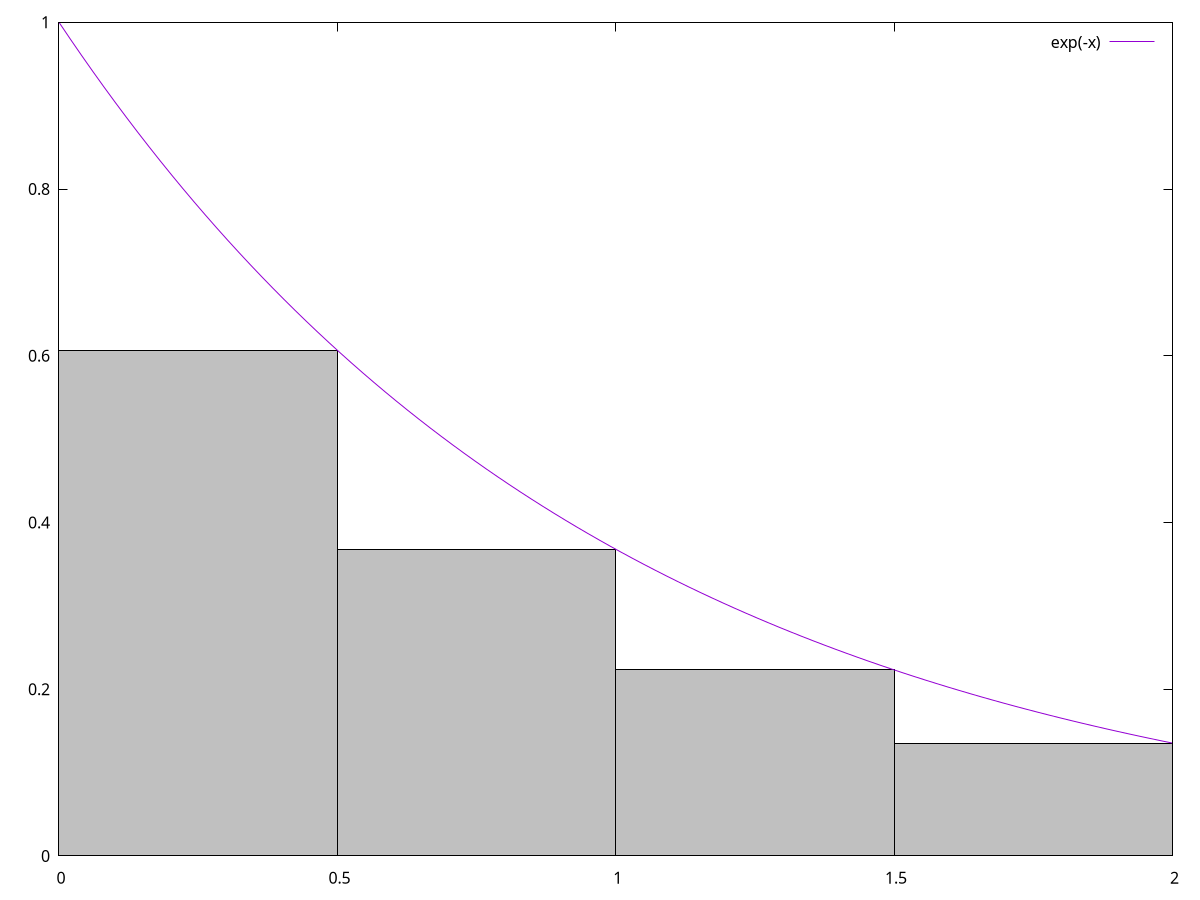 set terminal png size 400,300
set size 1,1
set output "fig_archimedean.png"
set xrange [0:2]
set yrange [0:1]
set object 1 rect from 0,0 to 0.5,exp(-0.5) fc rgb "grey"
set object 2 rect from 0.5,0 to 1,exp(-1) fc rgb "grey"
set object 3 rect from 1,0 to 1.5,exp(-1.5) fc rgb "grey"
set object 4 rect from 1.5,0 to 3,exp(-2) fc rgb "grey"
plot exp(-x)

